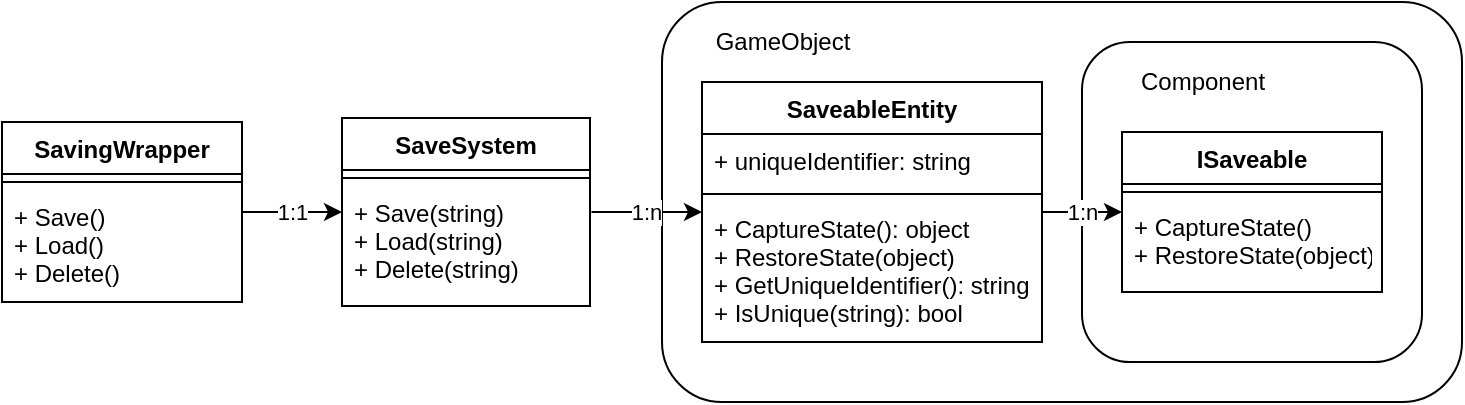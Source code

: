 <mxfile version="13.1.3">
    <diagram id="6hGFLwfOUW9BJ-s0fimq" name="Page-1">
        <mxGraphModel dx="903" dy="689" grid="1" gridSize="10" guides="1" tooltips="1" connect="1" arrows="1" fold="1" page="1" pageScale="1" pageWidth="827" pageHeight="1169" math="0" shadow="0">
            <root>
                <mxCell id="0"/>
                <mxCell id="1" parent="0"/>
                <mxCell id="56" value="" style="rounded=1;whiteSpace=wrap;html=1;labelBackgroundColor=none;align=left;" parent="1" vertex="1">
                    <mxGeometry x="379" y="90" width="400" height="200" as="geometry"/>
                </mxCell>
                <mxCell id="57" value="" style="rounded=1;whiteSpace=wrap;html=1;labelBackgroundColor=none;align=left;" parent="1" vertex="1">
                    <mxGeometry x="589" y="110" width="170" height="160" as="geometry"/>
                </mxCell>
                <mxCell id="54" value="1:1" style="edgeStyle=orthogonalEdgeStyle;rounded=0;orthogonalLoop=1;jettySize=auto;html=1;" parent="1" source="25" target="34" edge="1">
                    <mxGeometry relative="1" as="geometry"/>
                </mxCell>
                <mxCell id="51" value="1:n" style="edgeStyle=orthogonalEdgeStyle;rounded=0;orthogonalLoop=1;jettySize=auto;html=1;exitX=1.006;exitY=0.217;exitDx=0;exitDy=0;exitPerimeter=0;" parent="1" source="37" target="29" edge="1">
                    <mxGeometry relative="1" as="geometry">
                        <mxPoint x="329" y="195" as="sourcePoint"/>
                    </mxGeometry>
                </mxCell>
                <mxCell id="53" value="1:n" style="edgeStyle=orthogonalEdgeStyle;rounded=0;orthogonalLoop=1;jettySize=auto;html=1;" parent="1" source="29" target="38" edge="1">
                    <mxGeometry relative="1" as="geometry"/>
                </mxCell>
                <mxCell id="59" value="GameObject" style="text;html=1;resizable=0;autosize=1;align=center;verticalAlign=middle;points=[];fillColor=none;strokeColor=none;rounded=0;labelBackgroundColor=none;" parent="1" vertex="1">
                    <mxGeometry x="399" y="100" width="80" height="20" as="geometry"/>
                </mxCell>
                <mxCell id="60" value="Component" style="text;html=1;resizable=0;autosize=1;align=center;verticalAlign=middle;points=[];fillColor=none;strokeColor=none;rounded=0;labelBackgroundColor=none;" parent="1" vertex="1">
                    <mxGeometry x="609" y="120" width="80" height="20" as="geometry"/>
                </mxCell>
                <mxCell id="29" value="SaveableEntity&#10;" style="swimlane;fontStyle=1;align=center;verticalAlign=top;childLayout=stackLayout;horizontal=1;startSize=26;horizontalStack=0;resizeParent=1;resizeParentMax=0;resizeLast=0;collapsible=1;marginBottom=0;" parent="1" vertex="1">
                    <mxGeometry x="399" y="130" width="170" height="130" as="geometry"/>
                </mxCell>
                <mxCell id="30" value="+ uniqueIdentifier: string" style="text;strokeColor=none;fillColor=none;align=left;verticalAlign=top;spacingLeft=4;spacingRight=4;overflow=hidden;rotatable=0;points=[[0,0.5],[1,0.5]];portConstraint=eastwest;" parent="29" vertex="1">
                    <mxGeometry y="26" width="170" height="26" as="geometry"/>
                </mxCell>
                <mxCell id="31" value="" style="line;strokeWidth=1;fillColor=none;align=left;verticalAlign=middle;spacingTop=-1;spacingLeft=3;spacingRight=3;rotatable=0;labelPosition=right;points=[];portConstraint=eastwest;" parent="29" vertex="1">
                    <mxGeometry y="52" width="170" height="8" as="geometry"/>
                </mxCell>
                <mxCell id="32" value="+ CaptureState(): object&#10;+ RestoreState(object) &#10;+ GetUniqueIdentifier(): string&#10;+ IsUnique(string): bool" style="text;strokeColor=none;fillColor=none;align=left;verticalAlign=top;spacingLeft=4;spacingRight=4;overflow=hidden;rotatable=0;points=[[0,0.5],[1,0.5]];portConstraint=eastwest;" parent="29" vertex="1">
                    <mxGeometry y="60" width="170" height="70" as="geometry"/>
                </mxCell>
                <mxCell id="38" value="ISaveable" style="swimlane;fontStyle=1;align=center;verticalAlign=top;childLayout=stackLayout;horizontal=1;startSize=26;horizontalStack=0;resizeParent=1;resizeParentMax=0;resizeLast=0;collapsible=1;marginBottom=0;" parent="1" vertex="1">
                    <mxGeometry x="609" y="155" width="130" height="80" as="geometry"/>
                </mxCell>
                <mxCell id="40" value="" style="line;strokeWidth=1;fillColor=none;align=left;verticalAlign=middle;spacingTop=-1;spacingLeft=3;spacingRight=3;rotatable=0;labelPosition=right;points=[];portConstraint=eastwest;" parent="38" vertex="1">
                    <mxGeometry y="26" width="130" height="8" as="geometry"/>
                </mxCell>
                <mxCell id="41" value="+ CaptureState() &#10;+ RestoreState(object)" style="text;strokeColor=none;fillColor=none;align=left;verticalAlign=top;spacingLeft=4;spacingRight=4;overflow=hidden;rotatable=0;points=[[0,0.5],[1,0.5]];portConstraint=eastwest;" parent="38" vertex="1">
                    <mxGeometry y="34" width="130" height="46" as="geometry"/>
                </mxCell>
                <mxCell id="34" value="SaveSystem" style="swimlane;fontStyle=1;align=center;verticalAlign=top;childLayout=stackLayout;horizontal=1;startSize=26;horizontalStack=0;resizeParent=1;resizeParentMax=0;resizeLast=0;collapsible=1;marginBottom=0;" parent="1" vertex="1">
                    <mxGeometry x="219" y="148" width="124" height="94" as="geometry"/>
                </mxCell>
                <mxCell id="36" value="" style="line;strokeWidth=1;fillColor=none;align=left;verticalAlign=middle;spacingTop=-1;spacingLeft=3;spacingRight=3;rotatable=0;labelPosition=right;points=[];portConstraint=eastwest;" parent="34" vertex="1">
                    <mxGeometry y="26" width="124" height="8" as="geometry"/>
                </mxCell>
                <mxCell id="37" value="+ Save(string)&#10;+ Load(string) &#10;+ Delete(string) " style="text;strokeColor=none;fillColor=none;align=left;verticalAlign=top;spacingLeft=4;spacingRight=4;overflow=hidden;rotatable=0;points=[[0,0.5],[1,0.5]];portConstraint=eastwest;" parent="34" vertex="1">
                    <mxGeometry y="34" width="124" height="60" as="geometry"/>
                </mxCell>
                <mxCell id="25" value="SavingWrapper" style="swimlane;fontStyle=1;align=center;verticalAlign=top;childLayout=stackLayout;horizontal=1;startSize=26;horizontalStack=0;resizeParent=1;resizeParentMax=0;resizeLast=0;collapsible=1;marginBottom=0;" parent="1" vertex="1">
                    <mxGeometry x="49" y="150" width="120" height="90" as="geometry"/>
                </mxCell>
                <mxCell id="27" value="" style="line;strokeWidth=1;fillColor=none;align=left;verticalAlign=middle;spacingTop=-1;spacingLeft=3;spacingRight=3;rotatable=0;labelPosition=right;points=[];portConstraint=eastwest;" parent="25" vertex="1">
                    <mxGeometry y="26" width="120" height="8" as="geometry"/>
                </mxCell>
                <mxCell id="28" value="+ Save()&#10;+ Load()&#10;+ Delete()" style="text;strokeColor=none;fillColor=none;align=left;verticalAlign=top;spacingLeft=4;spacingRight=4;overflow=hidden;rotatable=0;points=[[0,0.5],[1,0.5]];portConstraint=eastwest;" parent="25" vertex="1">
                    <mxGeometry y="34" width="120" height="56" as="geometry"/>
                </mxCell>
            </root>
        </mxGraphModel>
    </diagram>
</mxfile>